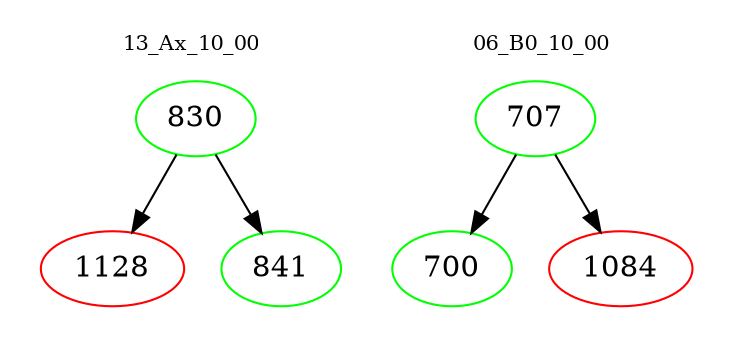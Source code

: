 digraph{
subgraph cluster_0 {
color = white
label = "13_Ax_10_00";
fontsize=10;
T0_830 [label="830", color="green"]
T0_830 -> T0_1128 [color="black"]
T0_1128 [label="1128", color="red"]
T0_830 -> T0_841 [color="black"]
T0_841 [label="841", color="green"]
}
subgraph cluster_1 {
color = white
label = "06_B0_10_00";
fontsize=10;
T1_707 [label="707", color="green"]
T1_707 -> T1_700 [color="black"]
T1_700 [label="700", color="green"]
T1_707 -> T1_1084 [color="black"]
T1_1084 [label="1084", color="red"]
}
}

